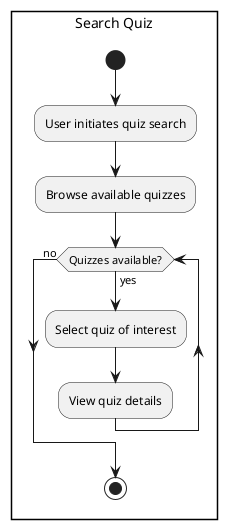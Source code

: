 @startuml Search Quiz

rectangle "Search Quiz" {
    start
    :User initiates quiz search;
    :Browse available quizzes;
    while (Quizzes available?) is (yes)
    :Select quiz of interest;
    :View quiz details;
    endwhile (no)
    stop
}
@enduml
